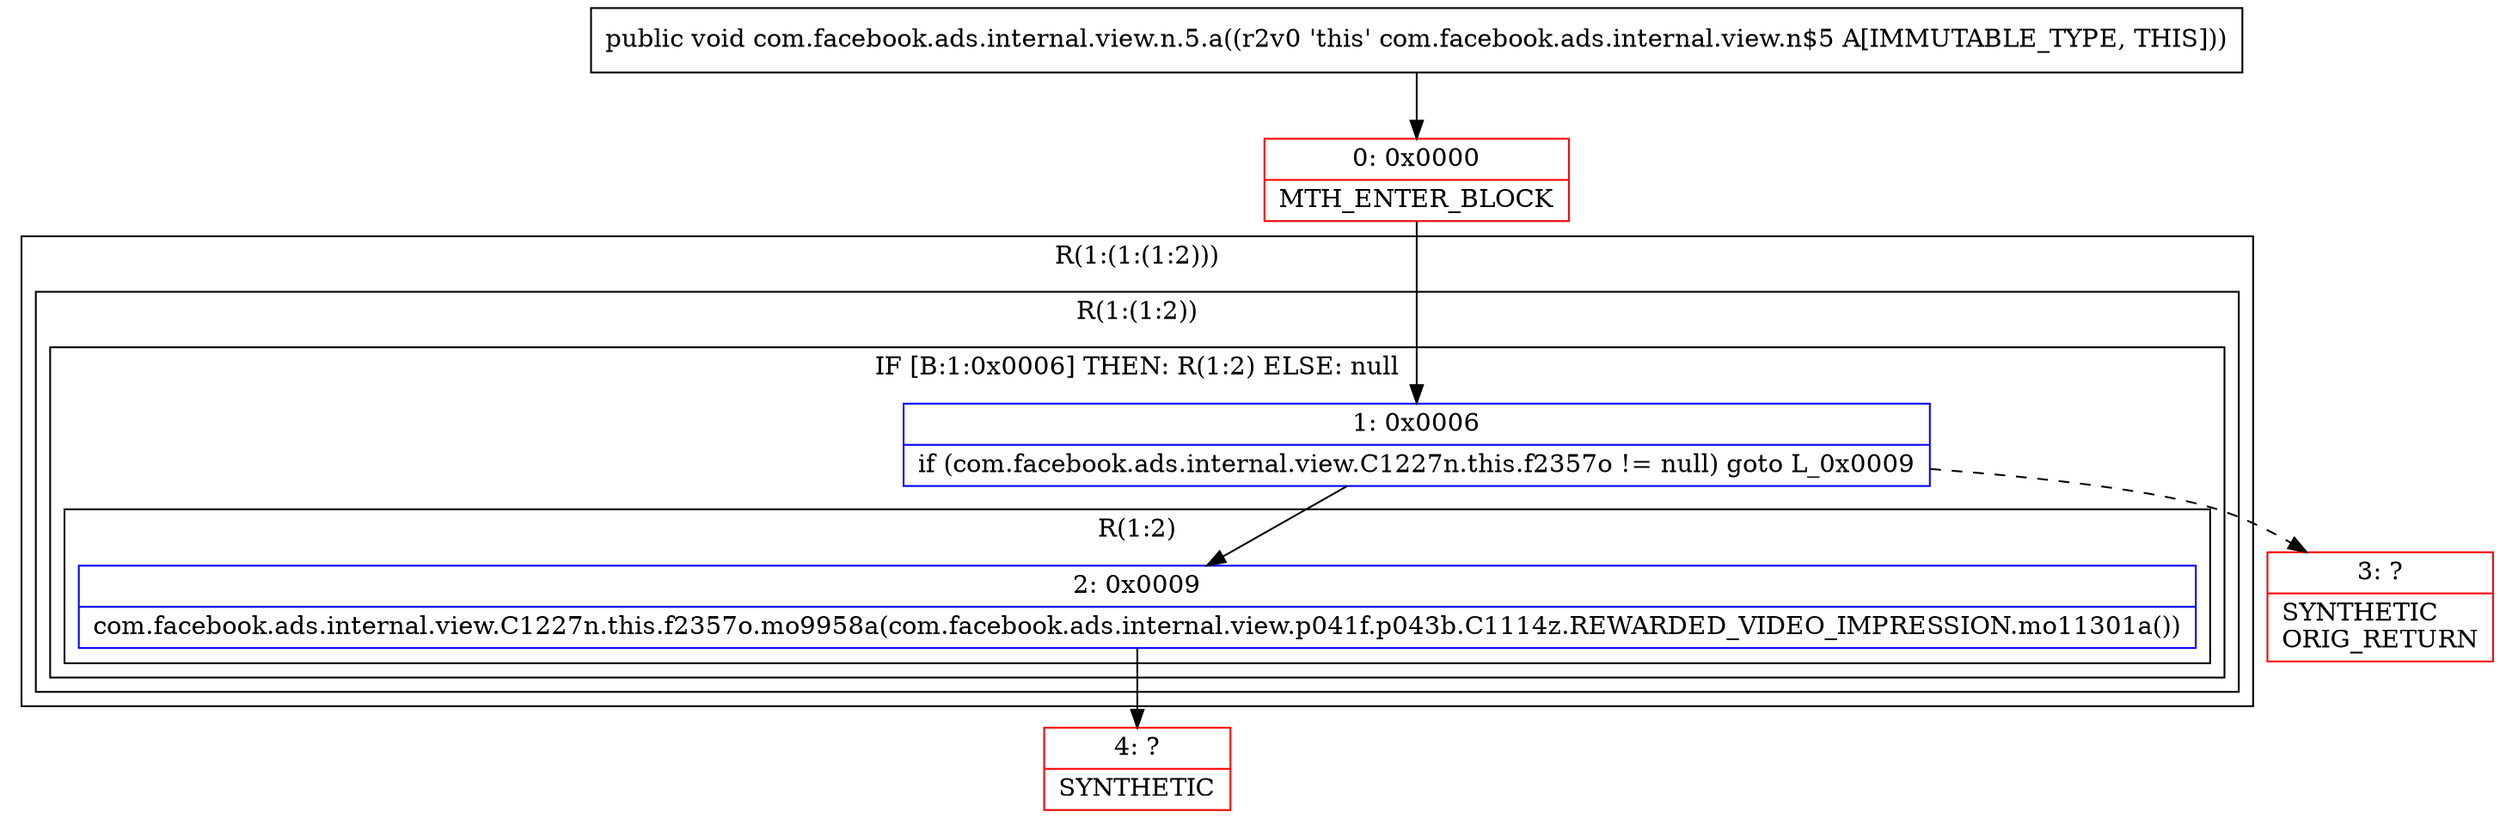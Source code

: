 digraph "CFG forcom.facebook.ads.internal.view.n.5.a()V" {
subgraph cluster_Region_442542485 {
label = "R(1:(1:(1:2)))";
node [shape=record,color=blue];
subgraph cluster_Region_2107423275 {
label = "R(1:(1:2))";
node [shape=record,color=blue];
subgraph cluster_IfRegion_397947595 {
label = "IF [B:1:0x0006] THEN: R(1:2) ELSE: null";
node [shape=record,color=blue];
Node_1 [shape=record,label="{1\:\ 0x0006|if (com.facebook.ads.internal.view.C1227n.this.f2357o != null) goto L_0x0009\l}"];
subgraph cluster_Region_1391826743 {
label = "R(1:2)";
node [shape=record,color=blue];
Node_2 [shape=record,label="{2\:\ 0x0009|com.facebook.ads.internal.view.C1227n.this.f2357o.mo9958a(com.facebook.ads.internal.view.p041f.p043b.C1114z.REWARDED_VIDEO_IMPRESSION.mo11301a())\l}"];
}
}
}
}
Node_0 [shape=record,color=red,label="{0\:\ 0x0000|MTH_ENTER_BLOCK\l}"];
Node_3 [shape=record,color=red,label="{3\:\ ?|SYNTHETIC\lORIG_RETURN\l}"];
Node_4 [shape=record,color=red,label="{4\:\ ?|SYNTHETIC\l}"];
MethodNode[shape=record,label="{public void com.facebook.ads.internal.view.n.5.a((r2v0 'this' com.facebook.ads.internal.view.n$5 A[IMMUTABLE_TYPE, THIS])) }"];
MethodNode -> Node_0;
Node_1 -> Node_2;
Node_1 -> Node_3[style=dashed];
Node_2 -> Node_4;
Node_0 -> Node_1;
}

